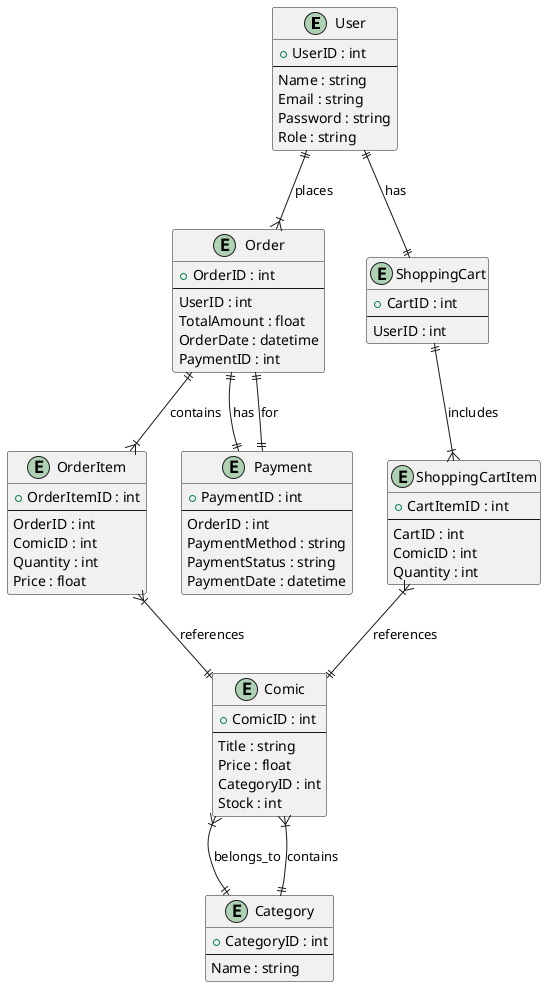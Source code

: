 @startuml

entity User {
    + UserID : int
    --
    Name : string
    Email : string
    Password : string
    Role : string
}

entity Order {
    + OrderID : int
    --
    UserID : int
    TotalAmount : float
    OrderDate : datetime
    PaymentID : int
}

entity OrderItem {
    + OrderItemID : int
    --
    OrderID : int
    ComicID : int
    Quantity : int
    Price : float
}

entity Comic {
    + ComicID : int
    --
    Title : string
    Price : float
    CategoryID : int
    Stock : int
}

entity Category {
    + CategoryID : int
    --
    Name : string
}

entity ShoppingCart {
    + CartID : int
    --
    UserID : int
}

entity ShoppingCartItem {
    + CartItemID : int
    --
    CartID : int
    ComicID : int
    Quantity : int
}

entity Payment {
    + PaymentID : int
    --
    OrderID : int
    PaymentMethod : string
    PaymentStatus : string
    PaymentDate : datetime
}

' Relationships
User ||--|{ Order : places
User ||--|| ShoppingCart : has
Order ||--|{ OrderItem : contains
Order ||--|| Payment : has
OrderItem }|--|| Comic : references
Comic }|--|| Category : belongs_to
Category ||--|{ Comic : contains
ShoppingCart ||--|{ ShoppingCartItem : includes
ShoppingCartItem }|--|| Comic : references
Payment ||--|| Order : for

@enduml

